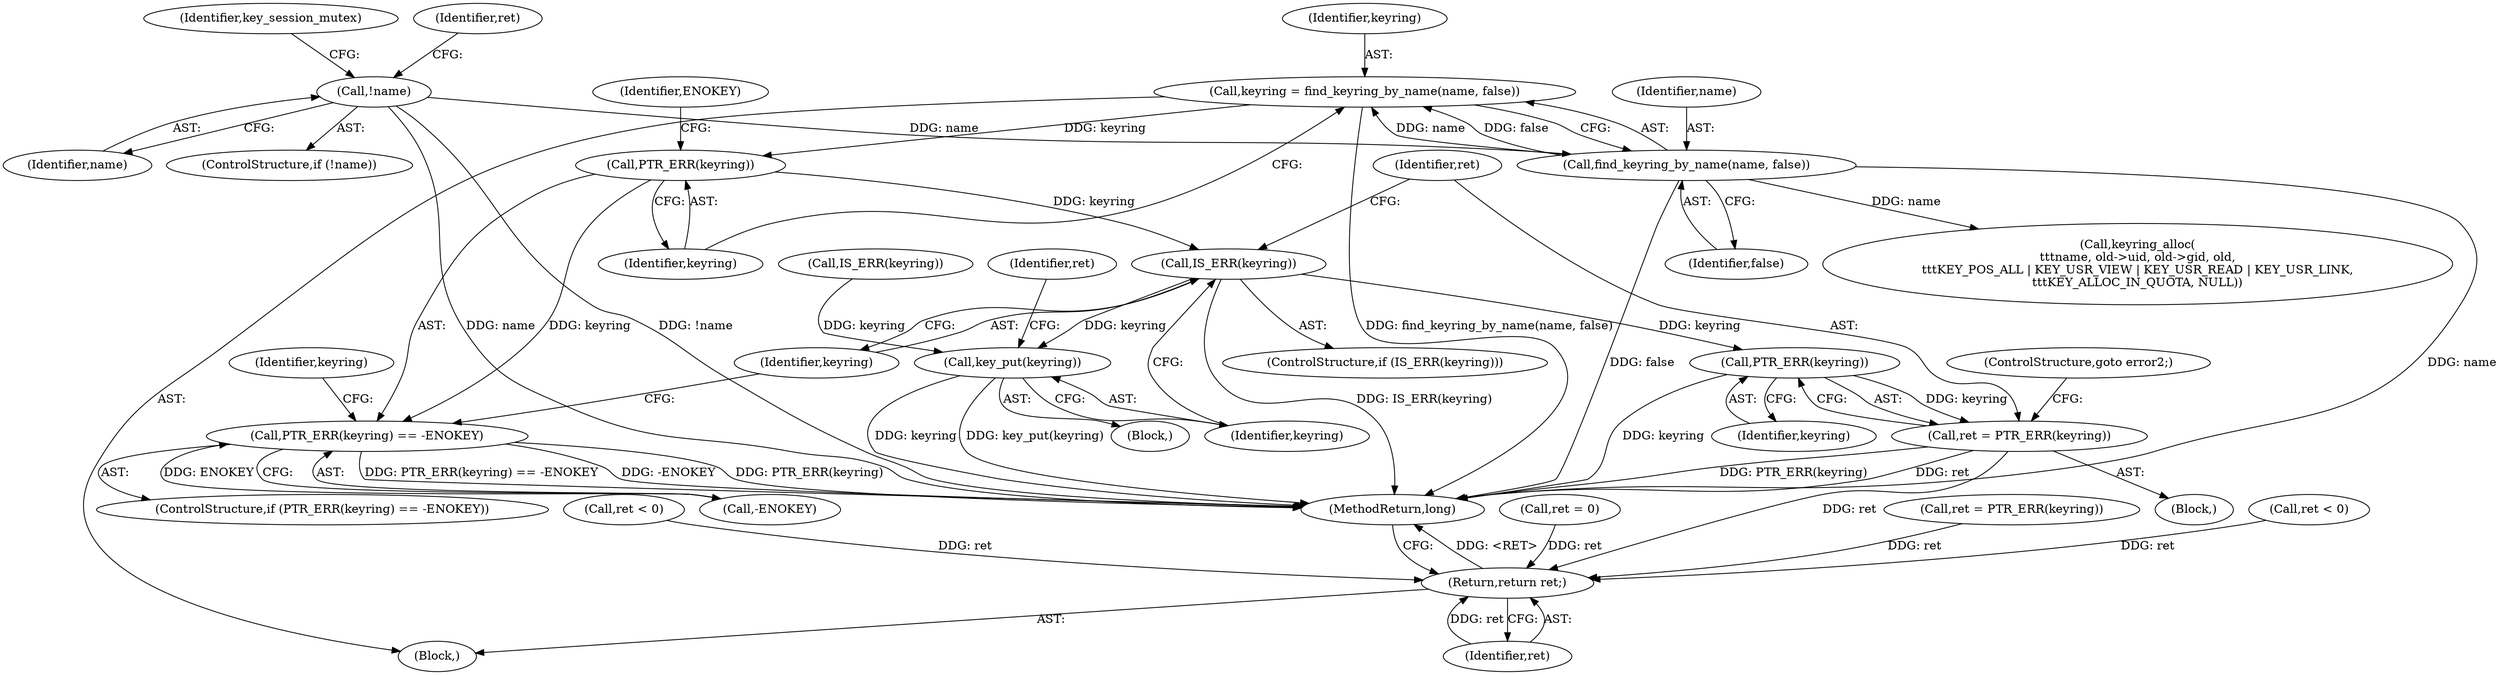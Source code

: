 digraph "0_linux_23567fd052a9abb6d67fe8e7a9ccdd9800a540f2@pointer" {
"1000142" [label="(Call,keyring = find_keyring_by_name(name, false))"];
"1000144" [label="(Call,find_keyring_by_name(name, false))"];
"1000120" [label="(Call,!name)"];
"1000149" [label="(Call,PTR_ERR(keyring))"];
"1000148" [label="(Call,PTR_ERR(keyring) == -ENOKEY)"];
"1000185" [label="(Call,IS_ERR(keyring))"];
"1000190" [label="(Call,PTR_ERR(keyring))"];
"1000188" [label="(Call,ret = PTR_ERR(keyring))"];
"1000224" [label="(Return,return ret;)"];
"1000195" [label="(Call,key_put(keyring))"];
"1000191" [label="(Identifier,keyring)"];
"1000197" [label="(Call,ret = 0)"];
"1000146" [label="(Identifier,false)"];
"1000195" [label="(Call,key_put(keyring))"];
"1000194" [label="(Block,)"];
"1000152" [label="(Identifier,ENOKEY)"];
"1000144" [label="(Call,find_keyring_by_name(name, false))"];
"1000148" [label="(Call,PTR_ERR(keyring) == -ENOKEY)"];
"1000192" [label="(ControlStructure,goto error2;)"];
"1000125" [label="(Identifier,ret)"];
"1000187" [label="(Block,)"];
"1000147" [label="(ControlStructure,if (PTR_ERR(keyring) == -ENOKEY))"];
"1000107" [label="(Block,)"];
"1000225" [label="(Identifier,ret)"];
"1000198" [label="(Identifier,ret)"];
"1000224" [label="(Return,return ret;)"];
"1000186" [label="(Identifier,keyring)"];
"1000151" [label="(Call,-ENOKEY)"];
"1000226" [label="(MethodReturn,long)"];
"1000150" [label="(Identifier,keyring)"];
"1000178" [label="(Call,ret = PTR_ERR(keyring))"];
"1000190" [label="(Call,PTR_ERR(keyring))"];
"1000149" [label="(Call,PTR_ERR(keyring))"];
"1000121" [label="(Identifier,name)"];
"1000202" [label="(Call,ret < 0)"];
"1000143" [label="(Identifier,keyring)"];
"1000185" [label="(Call,IS_ERR(keyring))"];
"1000142" [label="(Call,keyring = find_keyring_by_name(name, false))"];
"1000188" [label="(Call,ret = PTR_ERR(keyring))"];
"1000155" [label="(Identifier,keyring)"];
"1000156" [label="(Call,keyring_alloc(\n\t\t\tname, old->uid, old->gid, old,\n\t\t\tKEY_POS_ALL | KEY_USR_VIEW | KEY_USR_READ | KEY_USR_LINK,\n\t\t\tKEY_ALLOC_IN_QUOTA, NULL))"];
"1000184" [label="(ControlStructure,if (IS_ERR(keyring)))"];
"1000196" [label="(Identifier,keyring)"];
"1000189" [label="(Identifier,ret)"];
"1000175" [label="(Call,IS_ERR(keyring))"];
"1000141" [label="(Identifier,key_session_mutex)"];
"1000120" [label="(Call,!name)"];
"1000124" [label="(Call,ret < 0)"];
"1000119" [label="(ControlStructure,if (!name))"];
"1000145" [label="(Identifier,name)"];
"1000142" -> "1000107"  [label="AST: "];
"1000142" -> "1000144"  [label="CFG: "];
"1000143" -> "1000142"  [label="AST: "];
"1000144" -> "1000142"  [label="AST: "];
"1000150" -> "1000142"  [label="CFG: "];
"1000142" -> "1000226"  [label="DDG: find_keyring_by_name(name, false)"];
"1000144" -> "1000142"  [label="DDG: name"];
"1000144" -> "1000142"  [label="DDG: false"];
"1000142" -> "1000149"  [label="DDG: keyring"];
"1000144" -> "1000146"  [label="CFG: "];
"1000145" -> "1000144"  [label="AST: "];
"1000146" -> "1000144"  [label="AST: "];
"1000144" -> "1000226"  [label="DDG: name"];
"1000144" -> "1000226"  [label="DDG: false"];
"1000120" -> "1000144"  [label="DDG: name"];
"1000144" -> "1000156"  [label="DDG: name"];
"1000120" -> "1000119"  [label="AST: "];
"1000120" -> "1000121"  [label="CFG: "];
"1000121" -> "1000120"  [label="AST: "];
"1000125" -> "1000120"  [label="CFG: "];
"1000141" -> "1000120"  [label="CFG: "];
"1000120" -> "1000226"  [label="DDG: name"];
"1000120" -> "1000226"  [label="DDG: !name"];
"1000149" -> "1000148"  [label="AST: "];
"1000149" -> "1000150"  [label="CFG: "];
"1000150" -> "1000149"  [label="AST: "];
"1000152" -> "1000149"  [label="CFG: "];
"1000149" -> "1000148"  [label="DDG: keyring"];
"1000149" -> "1000185"  [label="DDG: keyring"];
"1000148" -> "1000147"  [label="AST: "];
"1000148" -> "1000151"  [label="CFG: "];
"1000151" -> "1000148"  [label="AST: "];
"1000155" -> "1000148"  [label="CFG: "];
"1000186" -> "1000148"  [label="CFG: "];
"1000148" -> "1000226"  [label="DDG: -ENOKEY"];
"1000148" -> "1000226"  [label="DDG: PTR_ERR(keyring)"];
"1000148" -> "1000226"  [label="DDG: PTR_ERR(keyring) == -ENOKEY"];
"1000151" -> "1000148"  [label="DDG: ENOKEY"];
"1000185" -> "1000184"  [label="AST: "];
"1000185" -> "1000186"  [label="CFG: "];
"1000186" -> "1000185"  [label="AST: "];
"1000189" -> "1000185"  [label="CFG: "];
"1000196" -> "1000185"  [label="CFG: "];
"1000185" -> "1000226"  [label="DDG: IS_ERR(keyring)"];
"1000185" -> "1000190"  [label="DDG: keyring"];
"1000185" -> "1000195"  [label="DDG: keyring"];
"1000190" -> "1000188"  [label="AST: "];
"1000190" -> "1000191"  [label="CFG: "];
"1000191" -> "1000190"  [label="AST: "];
"1000188" -> "1000190"  [label="CFG: "];
"1000190" -> "1000226"  [label="DDG: keyring"];
"1000190" -> "1000188"  [label="DDG: keyring"];
"1000188" -> "1000187"  [label="AST: "];
"1000189" -> "1000188"  [label="AST: "];
"1000192" -> "1000188"  [label="CFG: "];
"1000188" -> "1000226"  [label="DDG: PTR_ERR(keyring)"];
"1000188" -> "1000226"  [label="DDG: ret"];
"1000188" -> "1000224"  [label="DDG: ret"];
"1000224" -> "1000107"  [label="AST: "];
"1000224" -> "1000225"  [label="CFG: "];
"1000225" -> "1000224"  [label="AST: "];
"1000226" -> "1000224"  [label="CFG: "];
"1000224" -> "1000226"  [label="DDG: <RET>"];
"1000225" -> "1000224"  [label="DDG: ret"];
"1000124" -> "1000224"  [label="DDG: ret"];
"1000178" -> "1000224"  [label="DDG: ret"];
"1000202" -> "1000224"  [label="DDG: ret"];
"1000197" -> "1000224"  [label="DDG: ret"];
"1000195" -> "1000194"  [label="AST: "];
"1000195" -> "1000196"  [label="CFG: "];
"1000196" -> "1000195"  [label="AST: "];
"1000198" -> "1000195"  [label="CFG: "];
"1000195" -> "1000226"  [label="DDG: key_put(keyring)"];
"1000195" -> "1000226"  [label="DDG: keyring"];
"1000175" -> "1000195"  [label="DDG: keyring"];
}

